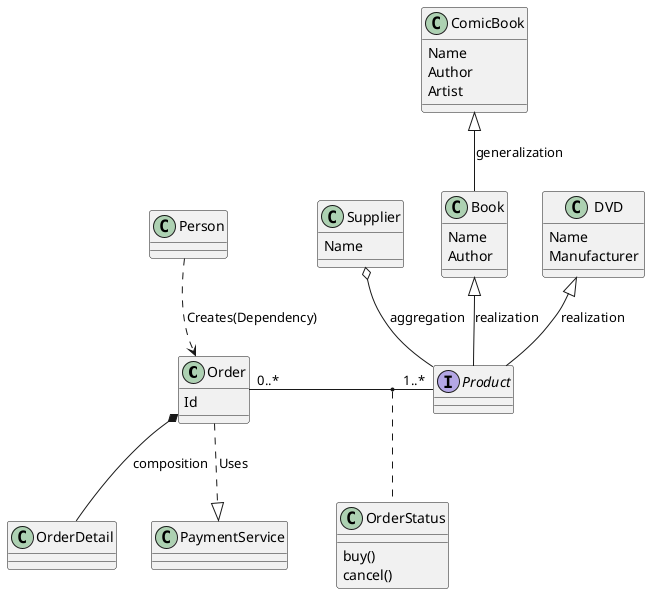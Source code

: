 @startuml
class Order {
  Id
}
interface Product
class Supplier{
  Name
}
class Book{
  Name
  Author
}
class DVD{
  Name
  Manufacturer
}
class OrderStatus{
  buy()
  cancel()
}
class ComicBook{
  Name
  Author
  Artist
}
Order"0..*" - "1..*" Product
Order *-- OrderDetail : composition
(Order, Product ) .. OrderStatus
Supplier o-- Product: aggregation
Book <|-- Product : realization
DVD <|-- Product : realization
ComicBook<|-- Book: generalization
Person ..> Order: Creates(Dependency)
Order ..|> PaymentService: Uses
@enduml